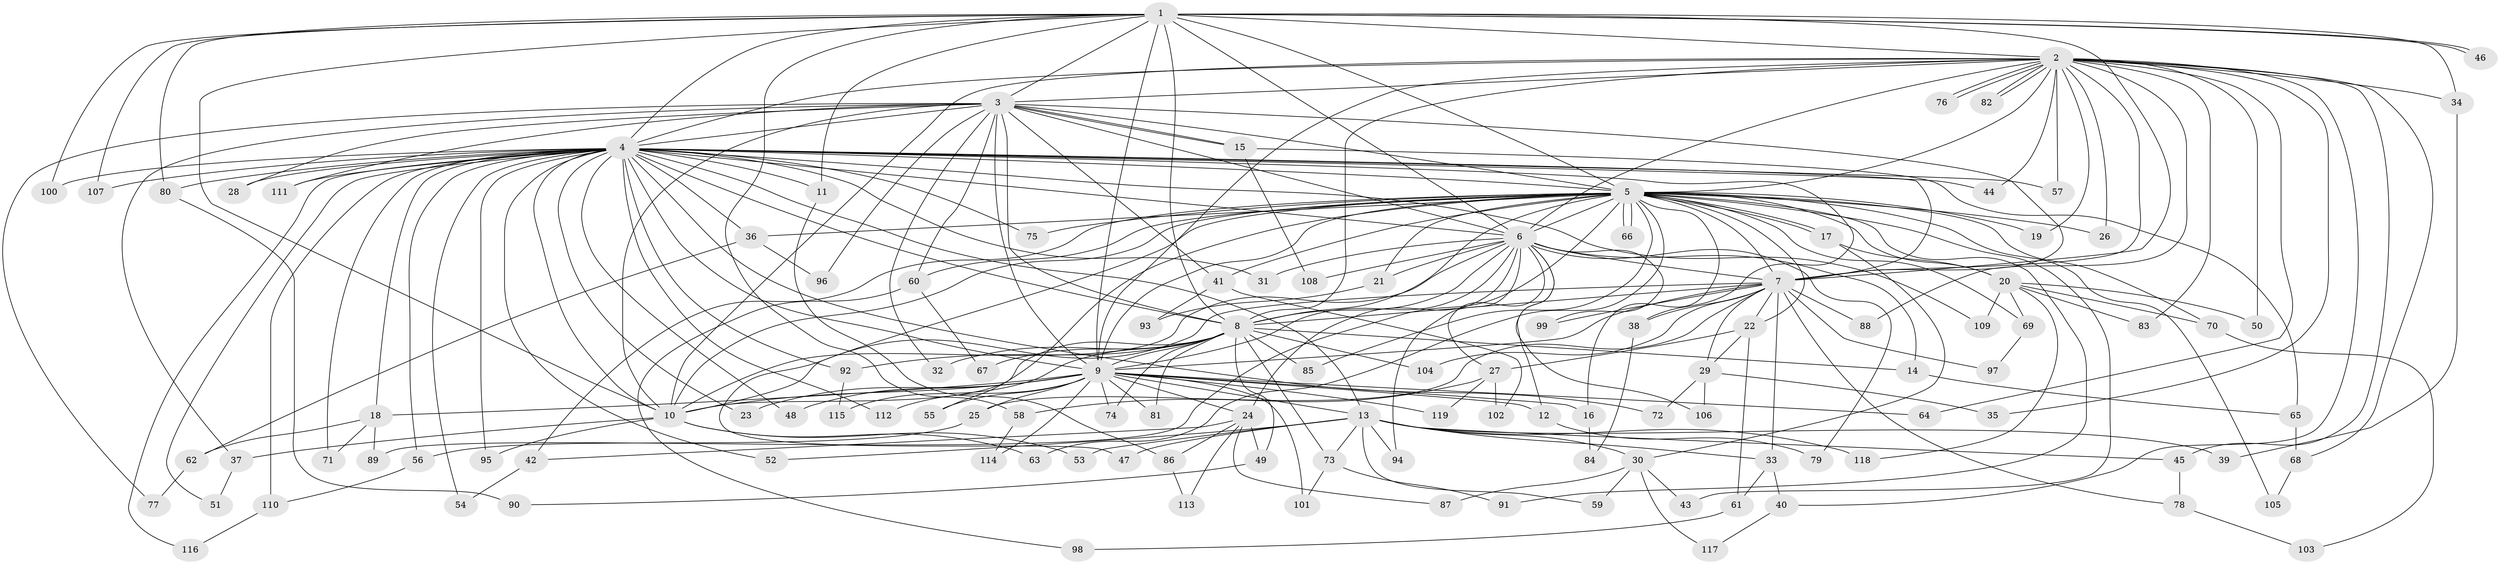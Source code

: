 // coarse degree distribution, {26: 0.010752688172043012, 25: 0.010752688172043012, 17: 0.03225806451612903, 41: 0.010752688172043012, 32: 0.010752688172043012, 10: 0.010752688172043012, 3: 0.20430107526881722, 2: 0.5483870967741935, 15: 0.010752688172043012, 4: 0.06451612903225806, 8: 0.021505376344086023, 1: 0.043010752688172046, 6: 0.010752688172043012, 5: 0.010752688172043012}
// Generated by graph-tools (version 1.1) at 2025/41/03/06/25 10:41:33]
// undirected, 119 vertices, 263 edges
graph export_dot {
graph [start="1"]
  node [color=gray90,style=filled];
  1;
  2;
  3;
  4;
  5;
  6;
  7;
  8;
  9;
  10;
  11;
  12;
  13;
  14;
  15;
  16;
  17;
  18;
  19;
  20;
  21;
  22;
  23;
  24;
  25;
  26;
  27;
  28;
  29;
  30;
  31;
  32;
  33;
  34;
  35;
  36;
  37;
  38;
  39;
  40;
  41;
  42;
  43;
  44;
  45;
  46;
  47;
  48;
  49;
  50;
  51;
  52;
  53;
  54;
  55;
  56;
  57;
  58;
  59;
  60;
  61;
  62;
  63;
  64;
  65;
  66;
  67;
  68;
  69;
  70;
  71;
  72;
  73;
  74;
  75;
  76;
  77;
  78;
  79;
  80;
  81;
  82;
  83;
  84;
  85;
  86;
  87;
  88;
  89;
  90;
  91;
  92;
  93;
  94;
  95;
  96;
  97;
  98;
  99;
  100;
  101;
  102;
  103;
  104;
  105;
  106;
  107;
  108;
  109;
  110;
  111;
  112;
  113;
  114;
  115;
  116;
  117;
  118;
  119;
  1 -- 2;
  1 -- 3;
  1 -- 4;
  1 -- 5;
  1 -- 6;
  1 -- 7;
  1 -- 8;
  1 -- 9;
  1 -- 10;
  1 -- 11;
  1 -- 34;
  1 -- 46;
  1 -- 46;
  1 -- 58;
  1 -- 80;
  1 -- 100;
  1 -- 107;
  2 -- 3;
  2 -- 4;
  2 -- 5;
  2 -- 6;
  2 -- 7;
  2 -- 8;
  2 -- 9;
  2 -- 10;
  2 -- 19;
  2 -- 26;
  2 -- 34;
  2 -- 35;
  2 -- 40;
  2 -- 44;
  2 -- 45;
  2 -- 50;
  2 -- 57;
  2 -- 64;
  2 -- 68;
  2 -- 76;
  2 -- 76;
  2 -- 82;
  2 -- 82;
  2 -- 83;
  2 -- 88;
  3 -- 4;
  3 -- 5;
  3 -- 6;
  3 -- 7;
  3 -- 8;
  3 -- 9;
  3 -- 10;
  3 -- 15;
  3 -- 15;
  3 -- 28;
  3 -- 32;
  3 -- 37;
  3 -- 41;
  3 -- 60;
  3 -- 77;
  3 -- 96;
  3 -- 111;
  4 -- 5;
  4 -- 6;
  4 -- 7;
  4 -- 8;
  4 -- 9;
  4 -- 10;
  4 -- 11;
  4 -- 13;
  4 -- 18;
  4 -- 23;
  4 -- 28;
  4 -- 31;
  4 -- 36;
  4 -- 38;
  4 -- 44;
  4 -- 48;
  4 -- 51;
  4 -- 52;
  4 -- 54;
  4 -- 56;
  4 -- 57;
  4 -- 71;
  4 -- 72;
  4 -- 75;
  4 -- 80;
  4 -- 92;
  4 -- 95;
  4 -- 100;
  4 -- 107;
  4 -- 109;
  4 -- 110;
  4 -- 111;
  4 -- 112;
  4 -- 116;
  5 -- 6;
  5 -- 7;
  5 -- 8;
  5 -- 9;
  5 -- 10;
  5 -- 16;
  5 -- 17;
  5 -- 17;
  5 -- 19;
  5 -- 20;
  5 -- 21;
  5 -- 22;
  5 -- 26;
  5 -- 36;
  5 -- 41;
  5 -- 42;
  5 -- 43;
  5 -- 47;
  5 -- 55;
  5 -- 60;
  5 -- 63;
  5 -- 66;
  5 -- 66;
  5 -- 69;
  5 -- 70;
  5 -- 75;
  5 -- 85;
  5 -- 89;
  5 -- 91;
  5 -- 105;
  6 -- 7;
  6 -- 8;
  6 -- 9;
  6 -- 10;
  6 -- 12;
  6 -- 14;
  6 -- 21;
  6 -- 24;
  6 -- 27;
  6 -- 31;
  6 -- 79;
  6 -- 94;
  6 -- 99;
  6 -- 106;
  6 -- 108;
  7 -- 8;
  7 -- 9;
  7 -- 10;
  7 -- 22;
  7 -- 25;
  7 -- 29;
  7 -- 33;
  7 -- 38;
  7 -- 78;
  7 -- 88;
  7 -- 97;
  7 -- 99;
  7 -- 104;
  8 -- 9;
  8 -- 10;
  8 -- 14;
  8 -- 32;
  8 -- 49;
  8 -- 67;
  8 -- 73;
  8 -- 74;
  8 -- 81;
  8 -- 85;
  8 -- 92;
  8 -- 104;
  8 -- 115;
  9 -- 10;
  9 -- 12;
  9 -- 13;
  9 -- 16;
  9 -- 18;
  9 -- 23;
  9 -- 24;
  9 -- 25;
  9 -- 48;
  9 -- 55;
  9 -- 64;
  9 -- 74;
  9 -- 81;
  9 -- 101;
  9 -- 112;
  9 -- 114;
  9 -- 119;
  10 -- 37;
  10 -- 53;
  10 -- 63;
  10 -- 95;
  11 -- 86;
  12 -- 79;
  13 -- 30;
  13 -- 33;
  13 -- 39;
  13 -- 45;
  13 -- 47;
  13 -- 52;
  13 -- 53;
  13 -- 59;
  13 -- 73;
  13 -- 94;
  13 -- 118;
  14 -- 65;
  15 -- 65;
  15 -- 108;
  16 -- 84;
  17 -- 20;
  17 -- 30;
  18 -- 62;
  18 -- 71;
  18 -- 89;
  20 -- 50;
  20 -- 69;
  20 -- 70;
  20 -- 83;
  20 -- 109;
  20 -- 118;
  21 -- 93;
  22 -- 27;
  22 -- 29;
  22 -- 61;
  24 -- 42;
  24 -- 49;
  24 -- 86;
  24 -- 87;
  24 -- 113;
  25 -- 56;
  27 -- 58;
  27 -- 102;
  27 -- 119;
  29 -- 35;
  29 -- 72;
  29 -- 106;
  30 -- 43;
  30 -- 59;
  30 -- 87;
  30 -- 117;
  33 -- 40;
  33 -- 61;
  34 -- 39;
  36 -- 62;
  36 -- 96;
  37 -- 51;
  38 -- 84;
  40 -- 117;
  41 -- 93;
  41 -- 102;
  42 -- 54;
  45 -- 78;
  49 -- 90;
  56 -- 110;
  58 -- 114;
  60 -- 67;
  60 -- 98;
  61 -- 98;
  62 -- 77;
  65 -- 68;
  68 -- 105;
  69 -- 97;
  70 -- 103;
  73 -- 91;
  73 -- 101;
  78 -- 103;
  80 -- 90;
  86 -- 113;
  92 -- 115;
  110 -- 116;
}
